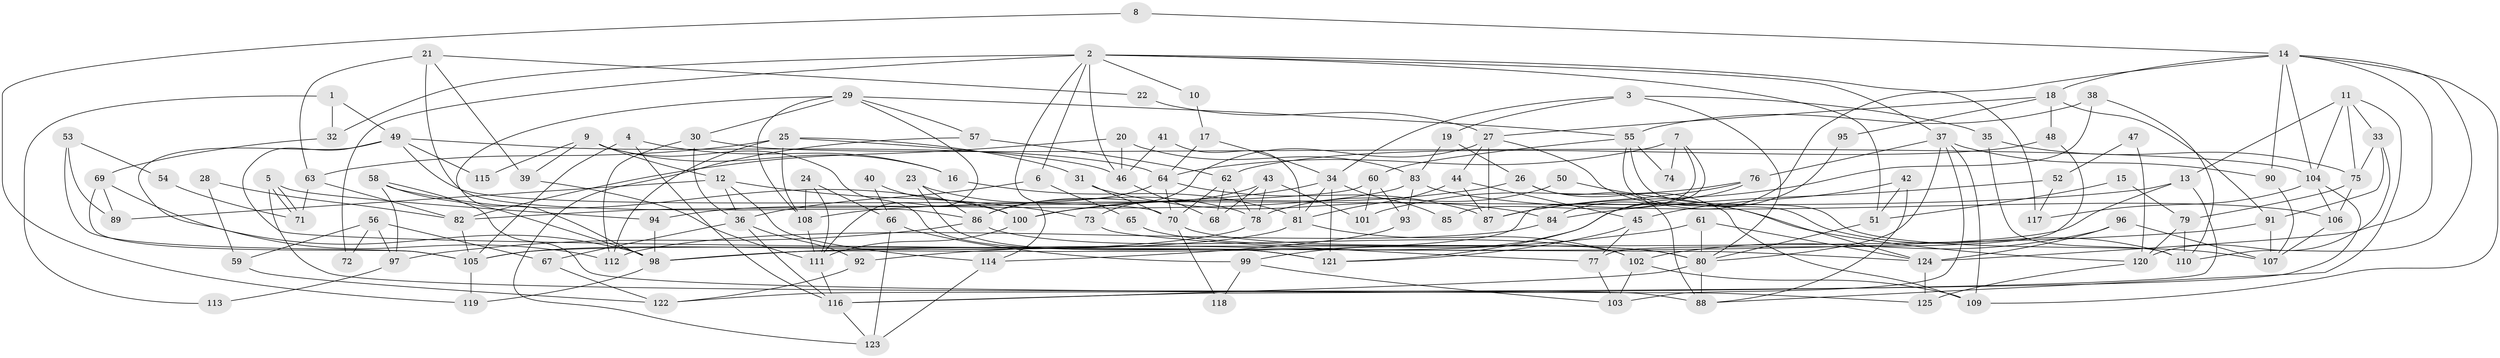 // coarse degree distribution, {3: 0.1590909090909091, 6: 0.18181818181818182, 5: 0.2159090909090909, 9: 0.022727272727272728, 4: 0.20454545454545456, 2: 0.11363636363636363, 8: 0.045454545454545456, 7: 0.056818181818181816}
// Generated by graph-tools (version 1.1) at 2025/37/03/04/25 23:37:12]
// undirected, 125 vertices, 250 edges
graph export_dot {
  node [color=gray90,style=filled];
  1;
  2;
  3;
  4;
  5;
  6;
  7;
  8;
  9;
  10;
  11;
  12;
  13;
  14;
  15;
  16;
  17;
  18;
  19;
  20;
  21;
  22;
  23;
  24;
  25;
  26;
  27;
  28;
  29;
  30;
  31;
  32;
  33;
  34;
  35;
  36;
  37;
  38;
  39;
  40;
  41;
  42;
  43;
  44;
  45;
  46;
  47;
  48;
  49;
  50;
  51;
  52;
  53;
  54;
  55;
  56;
  57;
  58;
  59;
  60;
  61;
  62;
  63;
  64;
  65;
  66;
  67;
  68;
  69;
  70;
  71;
  72;
  73;
  74;
  75;
  76;
  77;
  78;
  79;
  80;
  81;
  82;
  83;
  84;
  85;
  86;
  87;
  88;
  89;
  90;
  91;
  92;
  93;
  94;
  95;
  96;
  97;
  98;
  99;
  100;
  101;
  102;
  103;
  104;
  105;
  106;
  107;
  108;
  109;
  110;
  111;
  112;
  113;
  114;
  115;
  116;
  117;
  118;
  119;
  120;
  121;
  122;
  123;
  124;
  125;
  1 -- 49;
  1 -- 32;
  1 -- 113;
  2 -- 37;
  2 -- 114;
  2 -- 6;
  2 -- 10;
  2 -- 32;
  2 -- 46;
  2 -- 51;
  2 -- 72;
  2 -- 117;
  3 -- 35;
  3 -- 34;
  3 -- 19;
  3 -- 80;
  4 -- 105;
  4 -- 16;
  4 -- 116;
  5 -- 88;
  5 -- 71;
  5 -- 71;
  5 -- 94;
  6 -- 36;
  6 -- 65;
  7 -- 98;
  7 -- 64;
  7 -- 74;
  7 -- 85;
  8 -- 14;
  8 -- 119;
  9 -- 121;
  9 -- 39;
  9 -- 12;
  9 -- 16;
  9 -- 115;
  10 -- 17;
  11 -- 75;
  11 -- 88;
  11 -- 13;
  11 -- 33;
  11 -- 104;
  12 -- 36;
  12 -- 73;
  12 -- 89;
  12 -- 114;
  13 -- 116;
  13 -- 105;
  13 -- 108;
  14 -- 104;
  14 -- 110;
  14 -- 18;
  14 -- 84;
  14 -- 90;
  14 -- 109;
  14 -- 124;
  15 -- 51;
  15 -- 79;
  16 -- 81;
  17 -- 34;
  17 -- 64;
  18 -- 91;
  18 -- 27;
  18 -- 48;
  18 -- 95;
  19 -- 26;
  19 -- 83;
  20 -- 46;
  20 -- 83;
  20 -- 82;
  21 -- 86;
  21 -- 63;
  21 -- 22;
  21 -- 39;
  22 -- 27;
  23 -- 121;
  23 -- 78;
  23 -- 86;
  24 -- 108;
  24 -- 111;
  24 -- 66;
  25 -- 112;
  25 -- 108;
  25 -- 31;
  25 -- 46;
  25 -- 63;
  26 -- 88;
  26 -- 109;
  26 -- 100;
  27 -- 124;
  27 -- 44;
  27 -- 73;
  27 -- 87;
  28 -- 59;
  28 -- 82;
  29 -- 30;
  29 -- 108;
  29 -- 55;
  29 -- 57;
  29 -- 98;
  29 -- 111;
  30 -- 112;
  30 -- 104;
  30 -- 36;
  31 -- 70;
  31 -- 84;
  32 -- 69;
  33 -- 91;
  33 -- 75;
  33 -- 120;
  34 -- 121;
  34 -- 100;
  34 -- 81;
  34 -- 85;
  35 -- 110;
  35 -- 75;
  36 -- 116;
  36 -- 67;
  36 -- 92;
  37 -- 80;
  37 -- 90;
  37 -- 76;
  37 -- 103;
  37 -- 109;
  38 -- 55;
  38 -- 87;
  38 -- 110;
  39 -- 111;
  40 -- 66;
  40 -- 100;
  41 -- 46;
  41 -- 81;
  42 -- 51;
  42 -- 45;
  42 -- 88;
  43 -- 78;
  43 -- 86;
  43 -- 68;
  43 -- 101;
  44 -- 87;
  44 -- 45;
  44 -- 81;
  45 -- 77;
  45 -- 121;
  46 -- 68;
  47 -- 52;
  47 -- 120;
  48 -- 77;
  48 -- 62;
  49 -- 70;
  49 -- 64;
  49 -- 112;
  49 -- 115;
  49 -- 124;
  50 -- 120;
  50 -- 78;
  51 -- 80;
  52 -- 84;
  52 -- 117;
  53 -- 105;
  53 -- 89;
  53 -- 54;
  54 -- 71;
  55 -- 107;
  55 -- 60;
  55 -- 74;
  55 -- 110;
  56 -- 67;
  56 -- 97;
  56 -- 59;
  56 -- 72;
  57 -- 62;
  57 -- 123;
  58 -- 98;
  58 -- 100;
  58 -- 97;
  58 -- 125;
  59 -- 122;
  60 -- 93;
  60 -- 82;
  60 -- 101;
  61 -- 124;
  61 -- 80;
  61 -- 92;
  62 -- 68;
  62 -- 70;
  62 -- 78;
  63 -- 82;
  63 -- 71;
  64 -- 87;
  64 -- 86;
  64 -- 70;
  65 -- 80;
  66 -- 123;
  66 -- 99;
  67 -- 122;
  69 -- 98;
  69 -- 105;
  69 -- 89;
  70 -- 80;
  70 -- 118;
  73 -- 77;
  75 -- 79;
  75 -- 106;
  76 -- 101;
  76 -- 87;
  76 -- 121;
  77 -- 103;
  78 -- 105;
  79 -- 120;
  79 -- 110;
  80 -- 88;
  80 -- 116;
  81 -- 98;
  81 -- 102;
  82 -- 105;
  83 -- 94;
  83 -- 93;
  83 -- 106;
  84 -- 112;
  86 -- 102;
  86 -- 97;
  90 -- 107;
  91 -- 98;
  91 -- 107;
  92 -- 122;
  93 -- 114;
  94 -- 98;
  95 -- 99;
  96 -- 124;
  96 -- 102;
  96 -- 107;
  97 -- 113;
  98 -- 119;
  99 -- 103;
  99 -- 118;
  100 -- 111;
  102 -- 109;
  102 -- 103;
  104 -- 106;
  104 -- 117;
  104 -- 122;
  105 -- 119;
  106 -- 107;
  108 -- 111;
  111 -- 116;
  114 -- 123;
  116 -- 123;
  120 -- 125;
  124 -- 125;
}
